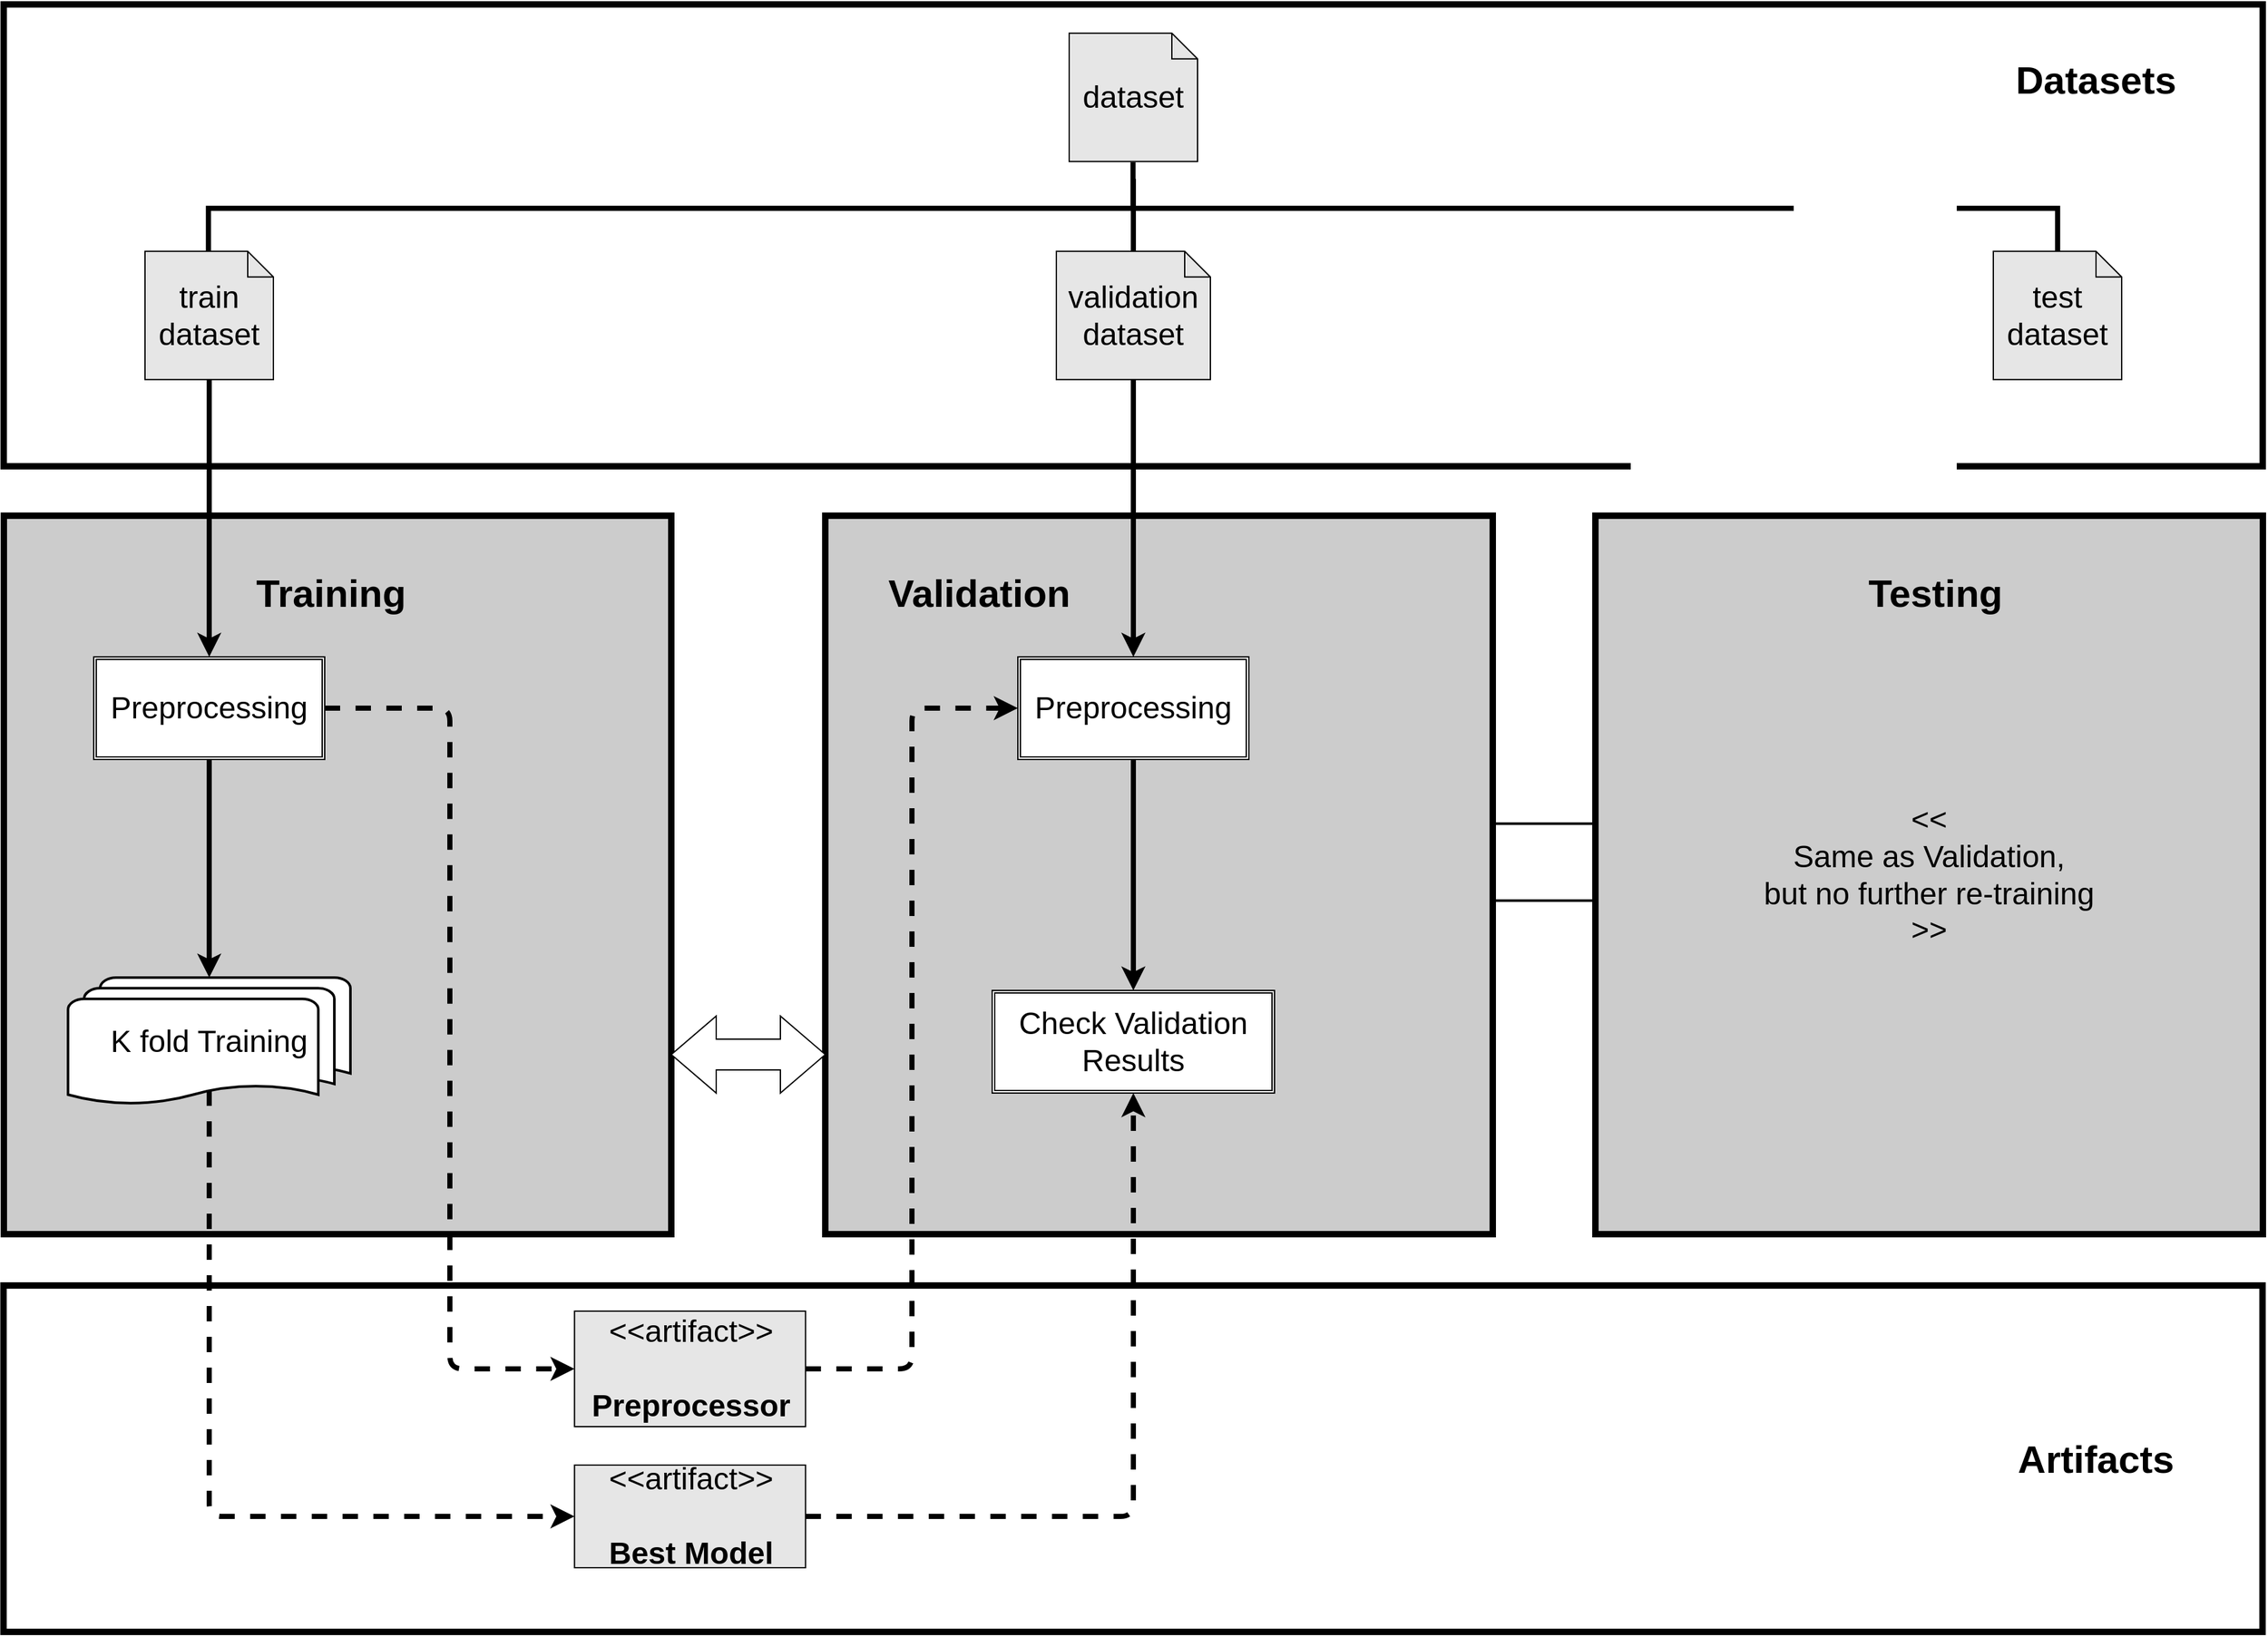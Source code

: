 <mxfile version="14.6.1" type="device"><diagram id="Kr2WcIZnqRNvTvd4d2FJ" name="Page-1"><mxGraphModel dx="2755" dy="1455" grid="1" gridSize="10" guides="1" tooltips="1" connect="1" arrows="1" fold="1" page="1" pageScale="1" pageWidth="4681" pageHeight="3300" math="0" shadow="0"><root><mxCell id="0"/><mxCell id="1" parent="0"/><mxCell id="xw9YPrajAK0jnWUNedNI-35" value="" style="rounded=0;whiteSpace=wrap;html=1;fillColor=#FFFFFF;strokeWidth=5;" vertex="1" parent="1"><mxGeometry x="439.74" y="1160" width="1760" height="270" as="geometry"/></mxCell><mxCell id="xw9YPrajAK0jnWUNedNI-13" value="" style="rounded=0;whiteSpace=wrap;html=1;fillColor=#CCCCCC;strokeWidth=5;" vertex="1" parent="1"><mxGeometry x="440" y="560" width="520" height="560" as="geometry"/></mxCell><mxCell id="xw9YPrajAK0jnWUNedNI-11" value="" style="rounded=0;whiteSpace=wrap;html=1;fillColor=#FFFFFF;strokeWidth=5;" vertex="1" parent="1"><mxGeometry x="439.87" y="161.43" width="1760" height="360" as="geometry"/></mxCell><mxCell id="xw9YPrajAK0jnWUNedNI-1" value="dataset" style="shape=note;size=20;whiteSpace=wrap;html=1;fontSize=24;fillColor=#E6E6E6;" vertex="1" parent="1"><mxGeometry x="1270" y="183.86" width="100" height="100" as="geometry"/></mxCell><mxCell id="xw9YPrajAK0jnWUNedNI-2" value="" style="strokeWidth=4;html=1;shape=mxgraph.flowchart.annotation_2;align=left;labelPosition=right;pointerEvents=1;rotation=90;" vertex="1" parent="1"><mxGeometry x="1283.89" y="-400" width="71.7" height="1440.72" as="geometry"/></mxCell><mxCell id="xw9YPrajAK0jnWUNedNI-3" value="" style="line;strokeWidth=2;html=1;rotation=90;" vertex="1" parent="1"><mxGeometry x="1320" y="292.43" height="10" as="geometry"/></mxCell><mxCell id="xw9YPrajAK0jnWUNedNI-15" style="edgeStyle=orthogonalEdgeStyle;rounded=0;orthogonalLoop=1;jettySize=auto;html=1;exitX=0.5;exitY=1;exitDx=0;exitDy=0;exitPerimeter=0;entryX=0.5;entryY=0;entryDx=0;entryDy=0;strokeWidth=4;" edge="1" parent="1" source="xw9YPrajAK0jnWUNedNI-4" target="xw9YPrajAK0jnWUNedNI-9"><mxGeometry relative="1" as="geometry"/></mxCell><mxCell id="xw9YPrajAK0jnWUNedNI-4" value="train&lt;br style=&quot;font-size: 24px;&quot;&gt;dataset" style="shape=note;size=20;whiteSpace=wrap;html=1;fontSize=24;fillColor=#E6E6E6;" vertex="1" parent="1"><mxGeometry x="550" y="353.86" width="100" height="100" as="geometry"/></mxCell><mxCell id="xw9YPrajAK0jnWUNedNI-5" value="validation dataset" style="shape=note;size=20;whiteSpace=wrap;html=1;fontSize=24;fillColor=#E6E6E6;" vertex="1" parent="1"><mxGeometry x="1260" y="353.86" width="120" height="100" as="geometry"/></mxCell><mxCell id="xw9YPrajAK0jnWUNedNI-6" value="test&lt;br style=&quot;font-size: 24px;&quot;&gt;dataset" style="shape=note;size=20;whiteSpace=wrap;html=1;fontSize=24;fillColor=#E6E6E6;" vertex="1" parent="1"><mxGeometry x="1990" y="353.86" width="100" height="100" as="geometry"/></mxCell><mxCell id="xw9YPrajAK0jnWUNedNI-16" style="edgeStyle=orthogonalEdgeStyle;rounded=0;orthogonalLoop=1;jettySize=auto;html=1;exitX=0.5;exitY=1;exitDx=0;exitDy=0;entryX=0.5;entryY=0;entryDx=0;entryDy=0;entryPerimeter=0;strokeWidth=4;" edge="1" parent="1" source="xw9YPrajAK0jnWUNedNI-9" target="xw9YPrajAK0jnWUNedNI-10"><mxGeometry relative="1" as="geometry"/></mxCell><mxCell id="xw9YPrajAK0jnWUNedNI-9" value="Preprocessing" style="shape=ext;double=1;rounded=0;whiteSpace=wrap;html=1;fontSize=24;" vertex="1" parent="1"><mxGeometry x="510" y="670" width="180" height="80" as="geometry"/></mxCell><mxCell id="xw9YPrajAK0jnWUNedNI-10" value="K fold Training" style="strokeWidth=2;html=1;shape=mxgraph.flowchart.multi-document;whiteSpace=wrap;fontSize=24;" vertex="1" parent="1"><mxGeometry x="490" y="920.01" width="220" height="100" as="geometry"/></mxCell><mxCell id="xw9YPrajAK0jnWUNedNI-18" value="&amp;lt;&amp;lt;artifact&amp;gt;&amp;gt;&lt;br style=&quot;font-size: 24px;&quot;&gt;&lt;br style=&quot;font-size: 24px;&quot;&gt;&lt;b style=&quot;font-size: 24px;&quot;&gt;Preprocessor&lt;/b&gt;" style="text;html=1;align=center;verticalAlign=middle;dashed=0;strokeColor=#000000;fontSize=24;fillColor=#E6E6E6;" vertex="1" parent="1"><mxGeometry x="884.61" y="1180" width="180" height="90" as="geometry"/></mxCell><mxCell id="xw9YPrajAK0jnWUNedNI-20" value="" style="edgeStyle=elbowEdgeStyle;elbow=horizontal;endArrow=classic;html=1;fontSize=14;exitX=1;exitY=0.5;exitDx=0;exitDy=0;entryX=0;entryY=0.5;entryDx=0;entryDy=0;dashed=1;strokeWidth=4;" edge="1" parent="1" source="xw9YPrajAK0jnWUNedNI-9" target="xw9YPrajAK0jnWUNedNI-18"><mxGeometry width="50" height="50" relative="1" as="geometry"><mxPoint x="1270" y="590" as="sourcePoint"/><mxPoint x="1320" y="540" as="targetPoint"/></mxGeometry></mxCell><mxCell id="xw9YPrajAK0jnWUNedNI-22" value="&amp;lt;&amp;lt;artifact&amp;gt;&amp;gt;&lt;br style=&quot;font-size: 24px;&quot;&gt;&lt;br style=&quot;font-size: 24px;&quot;&gt;&lt;b style=&quot;font-size: 24px;&quot;&gt;Best Model&lt;/b&gt;" style="text;html=1;align=center;verticalAlign=middle;dashed=0;strokeColor=#000000;fontSize=24;fillColor=#E6E6E6;" vertex="1" parent="1"><mxGeometry x="884.61" y="1300" width="180" height="80" as="geometry"/></mxCell><mxCell id="xw9YPrajAK0jnWUNedNI-24" value="&lt;font style=&quot;font-size: 24px&quot;&gt;&amp;lt;&amp;lt;&lt;br&gt;Same as Validation,&lt;br&gt;but no further re-training&lt;br&gt;&amp;gt;&amp;gt;&lt;br&gt;&lt;/font&gt;" style="rounded=0;whiteSpace=wrap;html=1;fillColor=#CCCCCC;strokeWidth=5;" vertex="1" parent="1"><mxGeometry x="1680" y="560" width="520" height="560" as="geometry"/></mxCell><mxCell id="xw9YPrajAK0jnWUNedNI-25" value="" style="rounded=0;whiteSpace=wrap;html=1;fillColor=#CCCCCC;strokeWidth=5;" vertex="1" parent="1"><mxGeometry x="1080" y="560" width="520" height="560" as="geometry"/></mxCell><mxCell id="xw9YPrajAK0jnWUNedNI-27" value="" style="html=1;shadow=0;dashed=0;align=center;verticalAlign=middle;shape=mxgraph.arrows2.twoWayArrow;dy=0.6;dx=35;fontSize=14;fillColor=#FFFFFF;" vertex="1" parent="1"><mxGeometry x="960" y="950.01" width="120" height="60" as="geometry"/></mxCell><mxCell id="xw9YPrajAK0jnWUNedNI-28" value="Training" style="text;html=1;strokeColor=none;fillColor=none;align=center;verticalAlign=middle;whiteSpace=wrap;rounded=0;fontSize=30;fontStyle=1" vertex="1" parent="1"><mxGeometry x="675" y="610" width="40" height="20" as="geometry"/></mxCell><mxCell id="xw9YPrajAK0jnWUNedNI-29" value="Validation" style="text;html=1;strokeColor=none;fillColor=none;align=center;verticalAlign=middle;whiteSpace=wrap;rounded=0;fontSize=30;fontStyle=1" vertex="1" parent="1"><mxGeometry x="1180" y="610" width="40" height="20" as="geometry"/></mxCell><mxCell id="xw9YPrajAK0jnWUNedNI-30" value="Testing" style="text;html=1;strokeColor=none;fillColor=none;align=center;verticalAlign=middle;whiteSpace=wrap;rounded=0;fontSize=30;fontStyle=1" vertex="1" parent="1"><mxGeometry x="1925" y="610" width="40" height="20" as="geometry"/></mxCell><mxCell id="xw9YPrajAK0jnWUNedNI-31" value="Preprocessing" style="shape=ext;double=1;rounded=0;whiteSpace=wrap;html=1;fontSize=24;" vertex="1" parent="1"><mxGeometry x="1230" y="670" width="180" height="80" as="geometry"/></mxCell><mxCell id="xw9YPrajAK0jnWUNedNI-32" value="Check Validation Results" style="shape=ext;double=1;rounded=0;whiteSpace=wrap;html=1;fontSize=24;" vertex="1" parent="1"><mxGeometry x="1210" y="930.01" width="220" height="80" as="geometry"/></mxCell><mxCell id="xw9YPrajAK0jnWUNedNI-34" style="edgeStyle=orthogonalEdgeStyle;rounded=0;orthogonalLoop=1;jettySize=auto;html=1;entryX=0.5;entryY=0;entryDx=0;entryDy=0;fontSize=19;strokeWidth=4;" edge="1" parent="1" source="xw9YPrajAK0jnWUNedNI-5" target="xw9YPrajAK0jnWUNedNI-31"><mxGeometry relative="1" as="geometry"/></mxCell><mxCell id="xw9YPrajAK0jnWUNedNI-45" value="" style="edgeStyle=segmentEdgeStyle;endArrow=classic;html=1;fontSize=19;exitX=0.5;exitY=0.88;exitDx=0;exitDy=0;exitPerimeter=0;entryX=0;entryY=0.5;entryDx=0;entryDy=0;dashed=1;strokeWidth=4;" edge="1" parent="1" source="xw9YPrajAK0jnWUNedNI-10" target="xw9YPrajAK0jnWUNedNI-22"><mxGeometry width="50" height="50" relative="1" as="geometry"><mxPoint x="1260" y="940" as="sourcePoint"/><mxPoint x="1310" y="890" as="targetPoint"/><Array as="points"><mxPoint x="600" y="1340"/></Array></mxGeometry></mxCell><mxCell id="xw9YPrajAK0jnWUNedNI-46" value="Datasets" style="text;html=1;strokeColor=none;fillColor=none;align=center;verticalAlign=middle;whiteSpace=wrap;rounded=0;fontSize=30;fontStyle=1" vertex="1" parent="1"><mxGeometry x="2050" y="210" width="40" height="20" as="geometry"/></mxCell><mxCell id="xw9YPrajAK0jnWUNedNI-47" value="Artifacts" style="text;html=1;strokeColor=none;fillColor=none;align=center;verticalAlign=middle;whiteSpace=wrap;rounded=0;fontSize=30;fontStyle=1" vertex="1" parent="1"><mxGeometry x="2050" y="1285" width="40" height="20" as="geometry"/></mxCell><mxCell id="xw9YPrajAK0jnWUNedNI-54" value="" style="endArrow=classic;html=1;fontSize=20;strokeWidth=4;exitX=0.5;exitY=1;exitDx=0;exitDy=0;" edge="1" parent="1" source="xw9YPrajAK0jnWUNedNI-31" target="xw9YPrajAK0jnWUNedNI-32"><mxGeometry width="50" height="50" relative="1" as="geometry"><mxPoint x="1260" y="690" as="sourcePoint"/><mxPoint x="1310" y="640" as="targetPoint"/></mxGeometry></mxCell><mxCell id="xw9YPrajAK0jnWUNedNI-55" value="" style="edgeStyle=elbowEdgeStyle;elbow=horizontal;endArrow=classic;html=1;fontSize=20;strokeWidth=4;exitX=1;exitY=0.5;exitDx=0;exitDy=0;entryX=0;entryY=0.5;entryDx=0;entryDy=0;dashed=1;" edge="1" parent="1" source="xw9YPrajAK0jnWUNedNI-18" target="xw9YPrajAK0jnWUNedNI-31"><mxGeometry width="50" height="50" relative="1" as="geometry"><mxPoint x="1260" y="850" as="sourcePoint"/><mxPoint x="1310" y="800" as="targetPoint"/></mxGeometry></mxCell><mxCell id="xw9YPrajAK0jnWUNedNI-56" value="" style="edgeStyle=segmentEdgeStyle;endArrow=classic;html=1;fontSize=20;strokeWidth=4;exitX=1;exitY=0.5;exitDx=0;exitDy=0;dashed=1;" edge="1" parent="1" source="xw9YPrajAK0jnWUNedNI-22"><mxGeometry width="50" height="50" relative="1" as="geometry"><mxPoint x="1260" y="850" as="sourcePoint"/><mxPoint x="1320" y="1010" as="targetPoint"/></mxGeometry></mxCell><mxCell id="xw9YPrajAK0jnWUNedNI-57" value="" style="shape=partialRectangle;whiteSpace=wrap;html=1;left=0;right=0;fillColor=none;fontSize=20;strokeWidth=2;" vertex="1" parent="1"><mxGeometry x="1600" y="800" width="80" height="60" as="geometry"/></mxCell><mxCell id="xw9YPrajAK0jnWUNedNI-60" value="" style="endArrow=none;html=1;fontSize=24;strokeWidth=4;entryX=0;entryY=0.5;entryDx=0;entryDy=0;entryPerimeter=0;exitX=0.5;exitY=0;exitDx=0;exitDy=0;exitPerimeter=0;" edge="1" parent="1" source="xw9YPrajAK0jnWUNedNI-5" target="xw9YPrajAK0jnWUNedNI-3"><mxGeometry width="50" height="50" relative="1" as="geometry"><mxPoint x="1260" y="840" as="sourcePoint"/><mxPoint x="1310" y="790" as="targetPoint"/></mxGeometry></mxCell></root></mxGraphModel></diagram></mxfile>